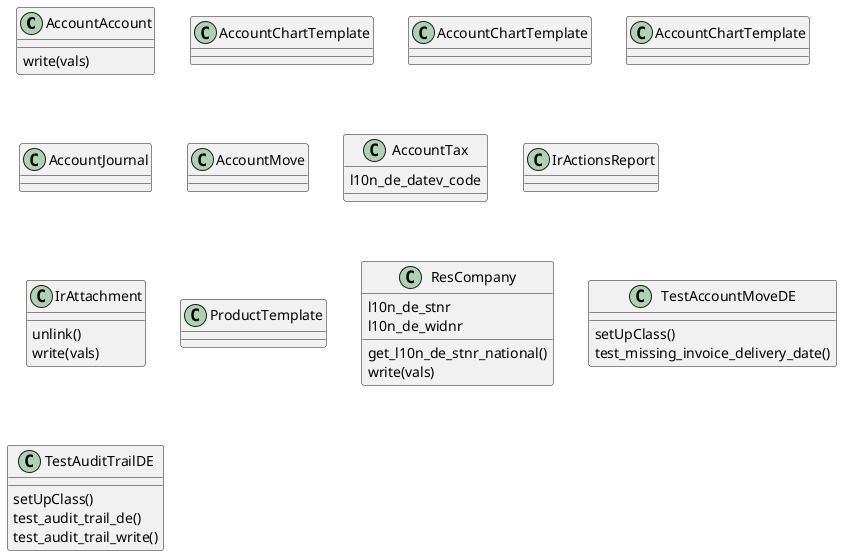 @startuml classes_l10n_de
set namespaceSeparator none
class "AccountAccount" as odoo_src.odoo.addons.l10n_de.models.account_account.AccountAccount {
  write(vals)
}
class "AccountChartTemplate" as odoo_src.odoo.addons.l10n_de.models.template_de_skr03.AccountChartTemplate {
}
class "AccountChartTemplate" as odoo_src.odoo.addons.l10n_de.models.template_de_skr04.AccountChartTemplate {
}
class "AccountChartTemplate" as odoo_src.odoo.addons.l10n_de.models.chart_template.AccountChartTemplate {
}
class "AccountJournal" as odoo_src.odoo.addons.l10n_de.models.account_journal.AccountJournal {
}
class "AccountMove" as odoo_src.odoo.addons.l10n_de.models.account_move.AccountMove {
}
class "AccountTax" as odoo_src.odoo.addons.l10n_de.models.datev.AccountTax {
  l10n_de_datev_code
}
class "IrActionsReport" as odoo_src.odoo.addons.l10n_de.models.ir_actions_report.IrActionsReport {
}
class "IrAttachment" as odoo_src.odoo.addons.l10n_de.models.ir_attachment.IrAttachment {
  unlink()
  write(vals)
}
class "ProductTemplate" as odoo_src.odoo.addons.l10n_de.models.datev.ProductTemplate {
}
class "ResCompany" as odoo_src.odoo.addons.l10n_de.models.res_company.ResCompany {
  l10n_de_stnr
  l10n_de_widnr
  get_l10n_de_stnr_national()
  write(vals)
}
class "TestAccountMoveDE" as odoo_src.odoo.addons.l10n_de.tests.test_account_move.TestAccountMoveDE {
  setUpClass()
  test_missing_invoice_delivery_date()
}
class "TestAuditTrailDE" as odoo_src.odoo.addons.l10n_de.tests.test_audit_trail.TestAuditTrailDE {
  setUpClass()
  test_audit_trail_de()
  test_audit_trail_write()
}
@enduml
